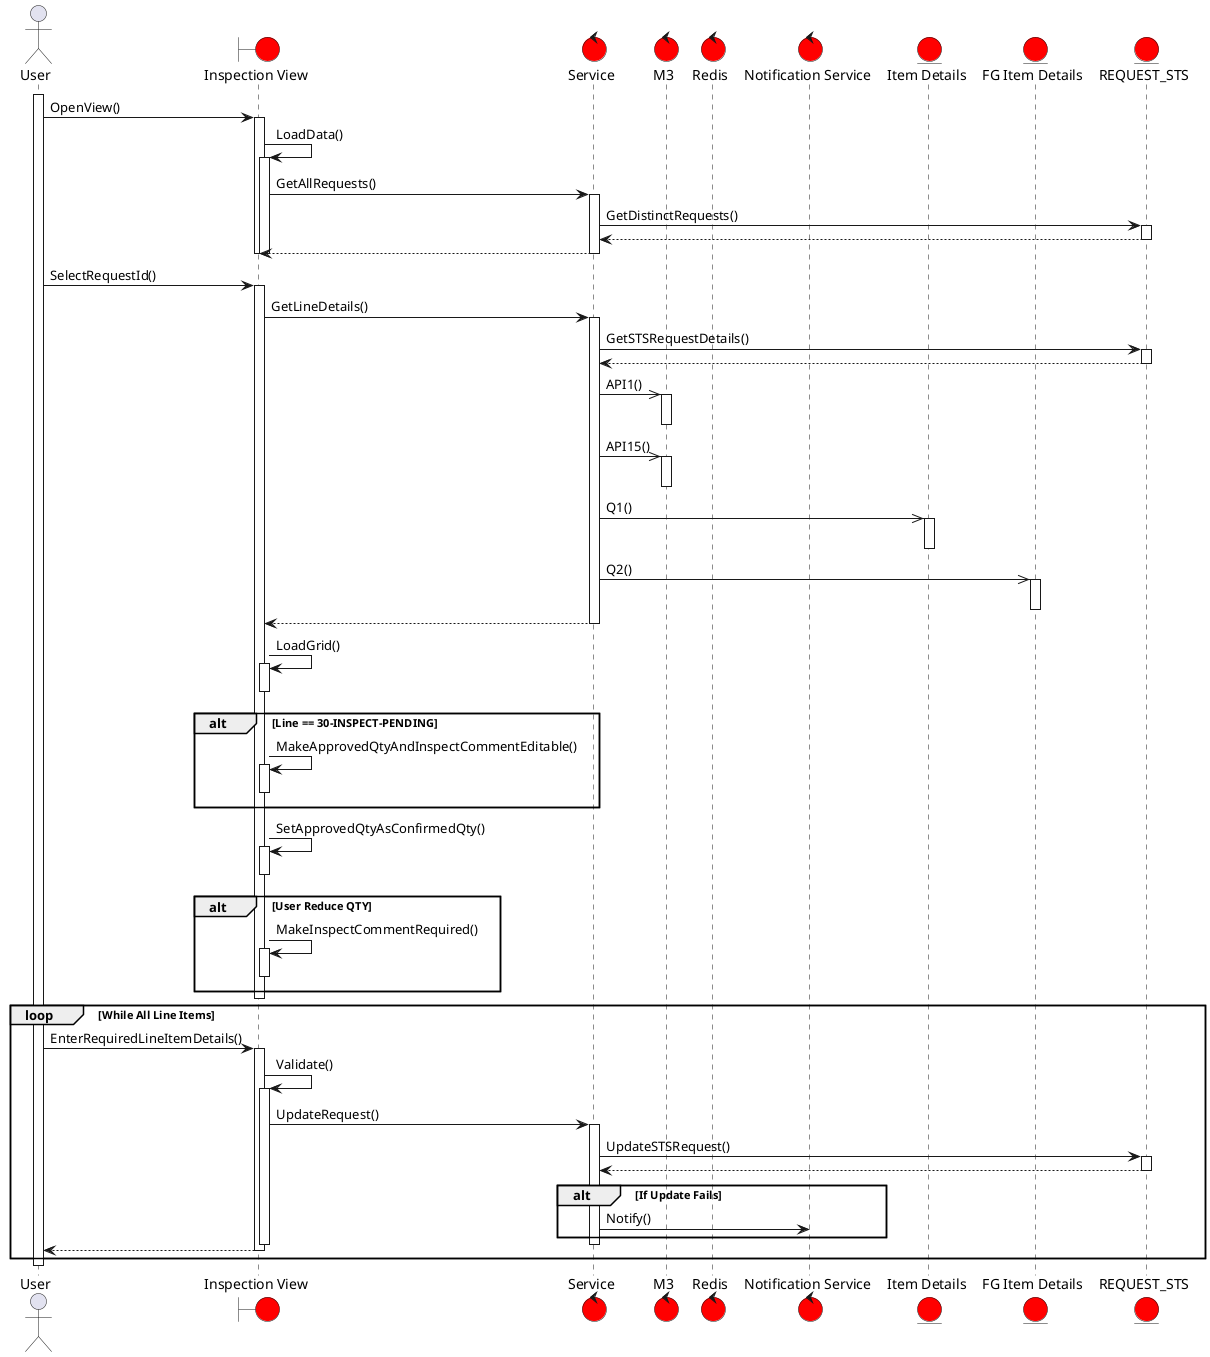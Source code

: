 @startuml "Inspection Approval"

actor       "User"                  as USER 
boundary    "Inspection View"       as VIEW  #FF0000
control     "Service"               as SERVICE #FF0000
control     "M3"                    as M3  #FF0000
control     "Redis"                 as REDIS   #FF0000
control     "Notification Service"  as NOTIFIER    #FF0000
entity      "Item Details"          as ITMDET    #FF0000
entity      "FG Item Details"       as FGITMDET   #FF0000
entity      "REQUEST_STS"           as RQSTS   #FF0000

activate USER
    USER -> VIEW : OpenView()
    activate VIEW
        VIEW -> VIEW : LoadData()
        activate VIEW
            VIEW -> SERVICE : GetAllRequests()
            activate SERVICE
                SERVICE -> RQSTS : GetDistinctRequests()
                activate RQSTS
                    RQSTS --> SERVICE
                deactivate RQSTS
                SERVICE --> VIEW
            deactivate SERVICE
        deactivate VIEW
    deactivate VIEW 

    USER -> VIEW : SelectRequestId()
    activate VIEW
        VIEW -> SERVICE : GetLineDetails()
        activate SERVICE
            SERVICE -> RQSTS : GetSTSRequestDetails()
            activate RQSTS
                RQSTS --> SERVICE
            deactivate RQSTS

            SERVICE ->> M3 : API1()
            activate M3
            deactivate M3

            SERVICE ->> M3 : API15()
            activate M3
            deactivate M3

            SERVICE ->> ITMDET : Q1()
            activate ITMDET
            deactivate ITMDET

            SERVICE ->> FGITMDET : Q2()
            activate FGITMDET
            deactivate FGITMDET

            SERVICE --> VIEW
        deactivate SERVICE

        VIEW -> VIEW : LoadGrid()
        activate VIEW
        deactivate VIEW

        alt Line == 30-INSPECT-PENDING
            VIEW -> VIEW : MakeApprovedQtyAndInspectCommentEditable()
            activate VIEW
            deactivate VIEW
        end

        VIEW -> VIEW : SetApprovedQtyAsConfirmedQty()
        activate VIEW
        deactivate VIEW

        alt User Reduce QTY
            VIEW -> VIEW : MakeInspectCommentRequired()
            activate VIEW
            deactivate VIEW
        end

    deactivate VIEW

    loop While All Line Items
        USER -> VIEW : EnterRequiredLineItemDetails()
        activate VIEW
            VIEW -> VIEW : Validate()
            activate VIEW
                VIEW -> SERVICE : UpdateRequest()
                activate SERVICE
                    SERVICE -> RQSTS :  UpdateSTSRequest()
                    activate RQSTS
                        RQSTS --> SERVICE
                    deactivate RQSTS
                    alt If Update Fails
                        SERVICE -> NOTIFIER : Notify()
                    end
                deactivate SERVICE
            deactivate VIEW
            VIEW --> USER
        deactivate VIEW
    end
deactivate USER



@enduml